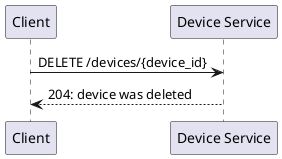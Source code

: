 @startuml DeleteDevice
Client -> "Device Service": DELETE /devices/{device_id}
Client <-- "Device Service": 204: device was deleted
@enduml